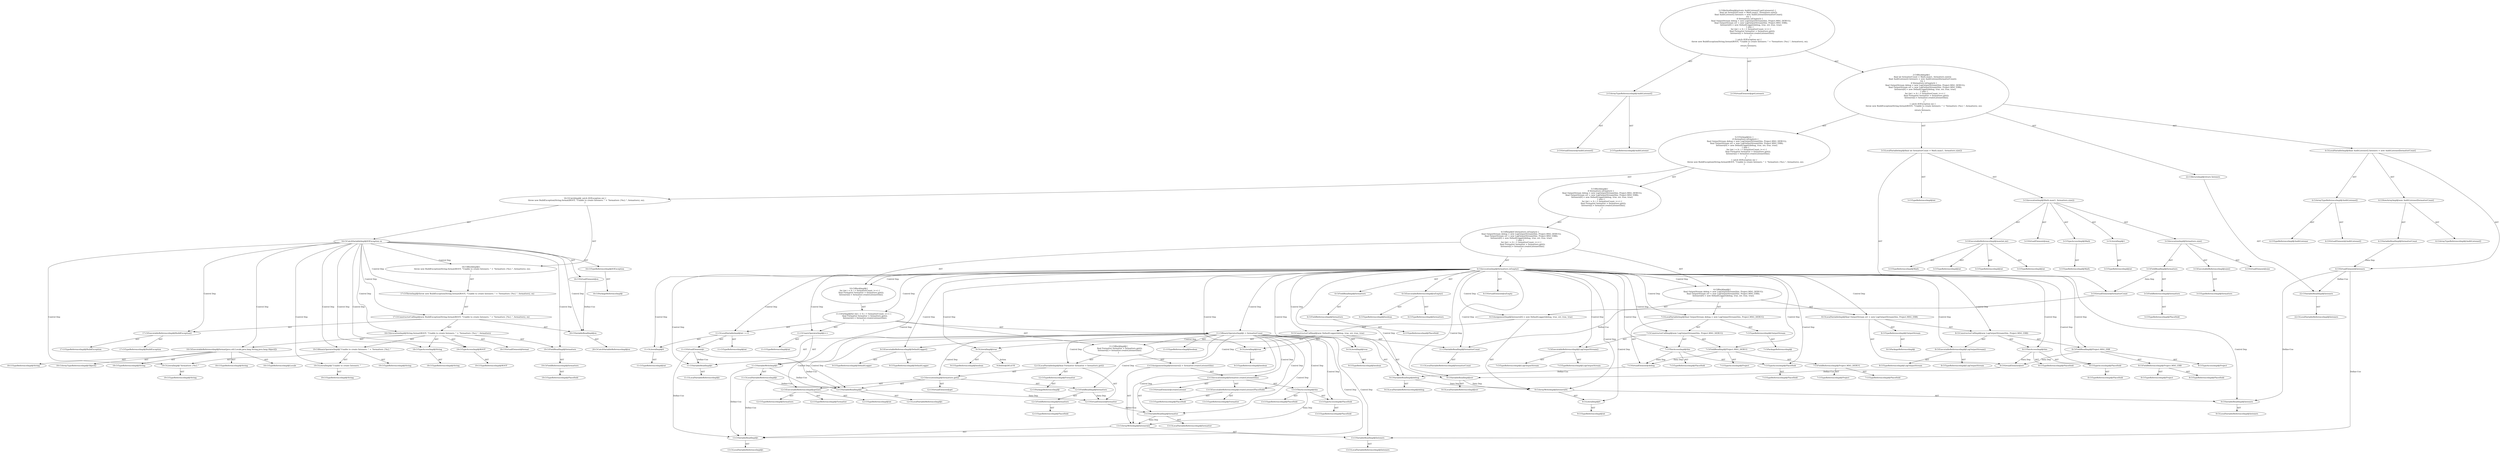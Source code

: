 digraph "getListeners#?" {
0 [label="2:CtVirtualElement@AuditListener[]" shape=ellipse]
1 [label="2:CtArrayTypeReferenceImpl@AuditListener[]" shape=ellipse]
2 [label="2:CtTypeReferenceImpl@AuditListener" shape=ellipse]
3 [label="2:CtVirtualElement@getListeners" shape=ellipse]
4 [label="3:CtTypeReferenceImpl@int" shape=ellipse]
5 [label="3:CtExecutableReferenceImpl@max(int,int)" shape=ellipse]
6 [label="3:CtTypeReferenceImpl@Math" shape=ellipse]
7 [label="3:CtTypeReferenceImpl@int" shape=ellipse]
8 [label="3:CtTypeReferenceImpl@int" shape=ellipse]
9 [label="3:CtTypeReferenceImpl@int" shape=ellipse]
10 [label="3:CtVirtualElement@max" shape=ellipse]
11 [label="3:CtTypeAccessImpl@Math" shape=ellipse]
12 [label="3:CtTypeReferenceImpl@Math" shape=ellipse]
13 [label="3:CtLiteralImpl@1" shape=ellipse]
14 [label="3:CtTypeReferenceImpl@int" shape=ellipse]
15 [label="3:CtExecutableReferenceImpl@size()" shape=ellipse]
16 [label="3:CtTypeReferenceImpl@formatters" shape=ellipse]
17 [label="3:CtVirtualElement@size" shape=ellipse]
18 [label="3:CtFieldReferenceImpl@formatters" shape=ellipse]
19 [label="3:CtTypeReferenceImpl@PlaceHold" shape=ellipse]
20 [label="3:CtFieldReadImpl@formatters" shape=ellipse]
21 [label="3:CtInvocationImpl@formatters.size()" shape=ellipse]
22 [label="3:CtInvocationImpl@Math.max(1, formatters.size())" shape=ellipse]
23 [label="3:CtVirtualElement@formatterCount" shape=ellipse]
24 [label="3:CtLocalVariableImpl@final int formatterCount = Math.max(1, formatters.size())" shape=ellipse]
25 [label="4:CtVirtualElement@AuditListener[]" shape=ellipse]
26 [label="4:CtArrayTypeReferenceImpl@AuditListener[]" shape=ellipse]
27 [label="4:CtTypeReferenceImpl@AuditListener" shape=ellipse]
28 [label="4:CtNewArrayImpl@new AuditListener[formatterCount]" shape=ellipse]
29 [label="4:CtArrayTypeReferenceImpl@AuditListener[]" shape=ellipse]
30 [label="4:CtVariableReadImpl@formatterCount" shape=ellipse]
31 [label="4:CtVirtualElement@listeners" shape=ellipse]
32 [label="4:CtLocalVariableImpl@final AuditListener[] listeners = new AuditListener[formatterCount]" shape=ellipse]
33 [label="6:CtExecutableReferenceImpl@isEmpty()" shape=ellipse]
34 [label="6:CtTypeReferenceImpl@formatters" shape=ellipse]
35 [label="6:CtTypeReferenceImpl@boolean" shape=ellipse]
36 [label="6:CtVirtualElement@isEmpty" shape=ellipse]
37 [label="6:CtFieldReferenceImpl@formatters" shape=ellipse]
38 [label="6:CtTypeReferenceImpl@PlaceHold" shape=ellipse]
39 [label="6:CtFieldReadImpl@formatters" shape=ellipse]
40 [label="6:CtInvocationImpl@formatters.isEmpty()" shape=ellipse]
41 [label="7:CtTypeReferenceImpl@OutputStream" shape=ellipse]
42 [label="7:CtPackageReferenceImpl@" shape=ellipse]
43 [label="7:CtExecutableReferenceImpl@LogOutputStream()" shape=ellipse]
44 [label="7:CtTypeReferenceImpl@LogOutputStream" shape=ellipse]
45 [label="7:CtTypeReferenceImpl@LogOutputStream" shape=ellipse]
46 [label="7:CtTypeAccessImpl@PlaceHold" shape=ellipse]
47 [label="7:CtTypeReferenceImpl@PlaceHold" shape=ellipse]
48 [label="7:CtThisAccessImpl@this" shape=ellipse]
49 [label="7:CtTypeReferenceImpl@PlaceHold" shape=ellipse]
50 [label="7:CtFieldReferenceImpl@Project.MSG_DEBUG" shape=ellipse]
51 [label="7:CtTypeReferenceImpl@Project" shape=ellipse]
52 [label="7:CtTypeReferenceImpl@PlaceHold" shape=ellipse]
53 [label="7:CtFieldReadImpl@Project.MSG_DEBUG" shape=ellipse]
54 [label="7:CtTypeAccessImpl@Project" shape=ellipse]
55 [label="7:CtConstructorCallImpl@new LogOutputStream(this, Project.MSG_DEBUG)" shape=ellipse]
56 [label="7:CtVirtualElement@debug" shape=ellipse]
57 [label="7:CtLocalVariableImpl@final OutputStream debug = new LogOutputStream(this, Project.MSG_DEBUG)" shape=ellipse]
58 [label="8:CtTypeReferenceImpl@OutputStream" shape=ellipse]
59 [label="8:CtPackageReferenceImpl@" shape=ellipse]
60 [label="8:CtExecutableReferenceImpl@LogOutputStream()" shape=ellipse]
61 [label="8:CtTypeReferenceImpl@LogOutputStream" shape=ellipse]
62 [label="8:CtTypeReferenceImpl@LogOutputStream" shape=ellipse]
63 [label="8:CtTypeAccessImpl@PlaceHold" shape=ellipse]
64 [label="8:CtTypeReferenceImpl@PlaceHold" shape=ellipse]
65 [label="8:CtThisAccessImpl@this" shape=ellipse]
66 [label="8:CtTypeReferenceImpl@PlaceHold" shape=ellipse]
67 [label="8:CtFieldReferenceImpl@Project.MSG_ERR" shape=ellipse]
68 [label="8:CtTypeReferenceImpl@Project" shape=ellipse]
69 [label="8:CtTypeReferenceImpl@PlaceHold" shape=ellipse]
70 [label="8:CtFieldReadImpl@Project.MSG_ERR" shape=ellipse]
71 [label="8:CtTypeAccessImpl@Project" shape=ellipse]
72 [label="8:CtConstructorCallImpl@new LogOutputStream(this, Project.MSG_ERR)" shape=ellipse]
73 [label="8:CtVirtualElement@err" shape=ellipse]
74 [label="8:CtLocalVariableImpl@final OutputStream err = new LogOutputStream(this, Project.MSG_ERR)" shape=ellipse]
75 [label="9:CtVariableReadImpl@listeners" shape=ellipse]
76 [label="9:CtLocalVariableReferenceImpl@listeners" shape=ellipse]
77 [label="9:CtLiteralImpl@0" shape=ellipse]
78 [label="9:CtTypeReferenceImpl@int" shape=ellipse]
79 [label="9:CtArrayWriteImpl@listeners[0]" shape=ellipse]
80 [label="9:CtExecutableReferenceImpl@DefaultLogger()" shape=ellipse]
81 [label="9:CtTypeReferenceImpl@DefaultLogger" shape=ellipse]
82 [label="9:CtTypeReferenceImpl@DefaultLogger" shape=ellipse]
83 [label="9:CtVariableReadImpl@debug" shape=ellipse]
84 [label="9:CtLocalVariableReferenceImpl@debug" shape=ellipse]
85 [label="9:CtLiteralImpl@true" shape=ellipse]
86 [label="9:CtTypeReferenceImpl@boolean" shape=ellipse]
87 [label="9:CtVariableReadImpl@err" shape=ellipse]
88 [label="9:CtLocalVariableReferenceImpl@err" shape=ellipse]
89 [label="9:CtLiteralImpl@true" shape=ellipse]
90 [label="9:CtTypeReferenceImpl@boolean" shape=ellipse]
91 [label="9:CtLiteralImpl@true" shape=ellipse]
92 [label="9:CtTypeReferenceImpl@boolean" shape=ellipse]
93 [label="9:CtConstructorCallImpl@new DefaultLogger(debug, true, err, true, true)" shape=ellipse]
94 [label="9:CtAssignmentImpl@listeners[0] = new DefaultLogger(debug, true, err, true, true)" shape=ellipse]
95 [label="6:CtBlockImpl@\{
    final OutputStream debug = new LogOutputStream(this, Project.MSG_DEBUG);
    final OutputStream err = new LogOutputStream(this, Project.MSG_ERR);
    listeners[0] = new DefaultLogger(debug, true, err, true, true);
\}" shape=ellipse]
96 [label="11:CtTypeReferenceImpl@int" shape=ellipse]
97 [label="11:CtLiteralImpl@0" shape=ellipse]
98 [label="11:CtTypeReferenceImpl@int" shape=ellipse]
99 [label="11:CtVirtualElement@i" shape=ellipse]
100 [label="11:CtLocalVariableImpl@int i = 0" shape=ellipse]
101 [label="11:CtVariableReadImpl@i" shape=ellipse]
102 [label="11:CtLocalVariableReferenceImpl@i" shape=ellipse]
103 [label="11:CtVariableReadImpl@formatterCount" shape=ellipse]
104 [label="11:CtLocalVariableReferenceImpl@formatterCount" shape=ellipse]
105 [label="11:CtBinaryOperatorImpl@i < formatterCount" shape=ellipse]
106 [label="11:CtTypeReferenceImpl@boolean" shape=ellipse]
107 [label="11:CtVariableWriteImpl@i" shape=ellipse]
108 [label="11:CtLocalVariableReferenceImpl@i" shape=ellipse]
109 [label="11:CtUnaryOperatorImpl@i++" shape=ellipse]
110 [label="11:CtTypeReferenceImpl@int" shape=ellipse]
111 [label="12:CtTypeReferenceImpl@Formatter" shape=ellipse]
112 [label="12:CtPackageReferenceImpl@" shape=ellipse]
113 [label="12:CtExecutableReferenceImpl@get(int)" shape=ellipse]
114 [label="12:CtTypeReferenceImpl@formatters" shape=ellipse]
115 [label="12:CtTypeReferenceImpl@Formatter" shape=ellipse]
116 [label="12:CtTypeReferenceImpl@int" shape=ellipse]
117 [label="12:CtVirtualElement@get" shape=ellipse]
118 [label="12:CtFieldReferenceImpl@formatters" shape=ellipse]
119 [label="12:CtTypeReferenceImpl@PlaceHold" shape=ellipse]
120 [label="12:CtFieldReadImpl@formatters" shape=ellipse]
121 [label="12:CtVariableReadImpl@i" shape=ellipse]
122 [label="12:CtLocalVariableReferenceImpl@i" shape=ellipse]
123 [label="12:CtInvocationImpl@formatters.get(i)" shape=ellipse]
124 [label="12:CtVirtualElement@formatter" shape=ellipse]
125 [label="12:CtLocalVariableImpl@final Formatter formatter = formatters.get(i)" shape=ellipse]
126 [label="13:CtVariableReadImpl@listeners" shape=ellipse]
127 [label="13:CtLocalVariableReferenceImpl@listeners" shape=ellipse]
128 [label="13:CtVariableReadImpl@i" shape=ellipse]
129 [label="13:CtLocalVariableReferenceImpl@i" shape=ellipse]
130 [label="13:CtArrayWriteImpl@listeners[i]" shape=ellipse]
131 [label="13:CtExecutableReferenceImpl@createListener(PlaceHold)" shape=ellipse]
132 [label="13:CtTypeReferenceImpl@Formatter" shape=ellipse]
133 [label="13:CtTypeReferenceImpl@PlaceHold" shape=ellipse]
134 [label="13:CtVirtualElement@createListener" shape=ellipse]
135 [label="13:CtVariableReadImpl@formatter" shape=ellipse]
136 [label="13:CtLocalVariableReferenceImpl@formatter" shape=ellipse]
137 [label="13:CtTypeAccessImpl@PlaceHold" shape=ellipse]
138 [label="13:CtTypeReferenceImpl@PlaceHold" shape=ellipse]
139 [label="13:CtThisAccessImpl@this" shape=ellipse]
140 [label="13:CtTypeReferenceImpl@PlaceHold" shape=ellipse]
141 [label="13:CtInvocationImpl@formatter.createListener(this)" shape=ellipse]
142 [label="13:CtAssignmentImpl@listeners[i] = formatter.createListener(this)" shape=ellipse]
143 [label="11:CtBlockImpl@\{
    final Formatter formatter = formatters.get(i);
    listeners[i] = formatter.createListener(this);
\}" shape=ellipse]
144 [label="11:CtForImpl@for (int i = 0; i < formatterCount; i++) \{
    final Formatter formatter = formatters.get(i);
    listeners[i] = formatter.createListener(this);
\}" shape=ellipse]
145 [label="10:CtBlockImpl@\{
    for (int i = 0; i < formatterCount; i++) \{
        final Formatter formatter = formatters.get(i);
        listeners[i] = formatter.createListener(this);
    \}
\}" shape=ellipse]
146 [label="6:CtIfImpl@if (formatters.isEmpty()) \{
    final OutputStream debug = new LogOutputStream(this, Project.MSG_DEBUG);
    final OutputStream err = new LogOutputStream(this, Project.MSG_ERR);
    listeners[0] = new DefaultLogger(debug, true, err, true, true);
\} else \{
    for (int i = 0; i < formatterCount; i++) \{
        final Formatter formatter = formatters.get(i);
        listeners[i] = formatter.createListener(this);
    \}
\}" shape=ellipse]
147 [label="5:CtBlockImpl@\{
    if (formatters.isEmpty()) \{
        final OutputStream debug = new LogOutputStream(this, Project.MSG_DEBUG);
        final OutputStream err = new LogOutputStream(this, Project.MSG_ERR);
        listeners[0] = new DefaultLogger(debug, true, err, true, true);
    \} else \{
        for (int i = 0; i < formatterCount; i++) \{
            final Formatter formatter = formatters.get(i);
            listeners[i] = formatter.createListener(this);
        \}
    \}
\}" shape=ellipse]
148 [label="16:CtVirtualElement@ex" shape=ellipse]
149 [label="16:CtTypeReferenceImpl@IOException" shape=ellipse]
150 [label="16:CtPackageReferenceImpl@" shape=ellipse]
151 [label="16:CtCatchVariableImpl@IOException ex" shape=ellipse]
152 [label="17:CtExecutableReferenceImpl@BuildException()" shape=ellipse]
153 [label="17:CtTypeReferenceImpl@BuildException" shape=ellipse]
154 [label="17:CtTypeReferenceImpl@BuildException" shape=ellipse]
155 [label="18:CtExecutableReferenceImpl@format(java.util.Locale,java.lang.String,java.lang.Object[])" shape=ellipse]
156 [label="18:CtTypeReferenceImpl@String" shape=ellipse]
157 [label="18:CtTypeReferenceImpl@String" shape=ellipse]
158 [label="18:CtTypeReferenceImpl@Locale" shape=ellipse]
159 [label="18:CtTypeReferenceImpl@String" shape=ellipse]
160 [label="18:CtArrayTypeReferenceImpl@Object[]" shape=ellipse]
161 [label="18:CtVirtualElement@format" shape=ellipse]
162 [label="18:CtTypeAccessImpl@String" shape=ellipse]
163 [label="18:CtTypeReferenceImpl@String" shape=ellipse]
164 [label="19:CtTypeAccessImpl@ROOT" shape=ellipse]
165 [label="19:CtTypeReferenceImpl@ROOT" shape=ellipse]
166 [label="19:CtLiteralImpl@\"Unable to create listeners: \"" shape=ellipse]
167 [label="19:CtTypeReferenceImpl@String" shape=ellipse]
168 [label="19:CtLiteralImpl@\"formatters \{%s\}.\"" shape=ellipse]
169 [label="19:CtTypeReferenceImpl@String" shape=ellipse]
170 [label="19:CtBinaryOperatorImpl@\"Unable to create listeners: \" + \"formatters \{%s\}.\"" shape=ellipse]
171 [label="19:CtTypeReferenceImpl@String" shape=ellipse]
172 [label="19:CtFieldReferenceImpl@formatters" shape=ellipse]
173 [label="19:CtTypeReferenceImpl@PlaceHold" shape=ellipse]
174 [label="19:CtFieldReadImpl@formatters" shape=ellipse]
175 [label="18:CtInvocationImpl@String.format(ROOT, \"Unable to create listeners: \" + \"formatters \{%s\}.\", formatters)" shape=ellipse]
176 [label="20:CtVariableReadImpl@ex" shape=ellipse]
177 [label="20:CtCatchVariableReferenceImpl@ex" shape=ellipse]
178 [label="17:CtConstructorCallImpl@new BuildException(String.format(ROOT, \"Unable to create listeners: \" + \"formatters \{%s\}.\", formatters), ex)" shape=ellipse]
179 [label="17:CtThrowImpl@throw new BuildException(String.format(ROOT, \"Unable to create listeners: \" + \"formatters \{%s\}.\", formatters), ex)" shape=ellipse]
180 [label="16:CtBlockImpl@\{
    throw new BuildException(String.format(ROOT, \"Unable to create listeners: \" + \"formatters \{%s\}.\", formatters), ex);
\}" shape=ellipse]
181 [label="16:CtCatchImpl@ catch (IOException ex) \{
    throw new BuildException(String.format(ROOT, \"Unable to create listeners: \" + \"formatters \{%s\}.\", formatters), ex);
\}" shape=ellipse]
182 [label="5:CtTryImpl@try \{
    if (formatters.isEmpty()) \{
        final OutputStream debug = new LogOutputStream(this, Project.MSG_DEBUG);
        final OutputStream err = new LogOutputStream(this, Project.MSG_ERR);
        listeners[0] = new DefaultLogger(debug, true, err, true, true);
    \} else \{
        for (int i = 0; i < formatterCount; i++) \{
            final Formatter formatter = formatters.get(i);
            listeners[i] = formatter.createListener(this);
        \}
    \}
\} catch (IOException ex) \{
    throw new BuildException(String.format(ROOT, \"Unable to create listeners: \" + \"formatters \{%s\}.\", formatters), ex);
\}" shape=ellipse]
183 [label="22:CtVariableReadImpl@listeners" shape=ellipse]
184 [label="22:CtLocalVariableReferenceImpl@listeners" shape=ellipse]
185 [label="22:CtReturnImpl@return listeners" shape=ellipse]
186 [label="2:CtBlockImpl@\{
    final int formatterCount = Math.max(1, formatters.size());
    final AuditListener[] listeners = new AuditListener[formatterCount];
    try \{
        if (formatters.isEmpty()) \{
            final OutputStream debug = new LogOutputStream(this, Project.MSG_DEBUG);
            final OutputStream err = new LogOutputStream(this, Project.MSG_ERR);
            listeners[0] = new DefaultLogger(debug, true, err, true, true);
        \} else \{
            for (int i = 0; i < formatterCount; i++) \{
                final Formatter formatter = formatters.get(i);
                listeners[i] = formatter.createListener(this);
            \}
        \}
    \} catch (IOException ex) \{
        throw new BuildException(String.format(ROOT, \"Unable to create listeners: \" + \"formatters \{%s\}.\", formatters), ex);
    \}
    return listeners;
\}" shape=ellipse]
187 [label="2:CtMethodImpl@private AuditListener[] getListeners() \{
    final int formatterCount = Math.max(1, formatters.size());
    final AuditListener[] listeners = new AuditListener[formatterCount];
    try \{
        if (formatters.isEmpty()) \{
            final OutputStream debug = new LogOutputStream(this, Project.MSG_DEBUG);
            final OutputStream err = new LogOutputStream(this, Project.MSG_ERR);
            listeners[0] = new DefaultLogger(debug, true, err, true, true);
        \} else \{
            for (int i = 0; i < formatterCount; i++) \{
                final Formatter formatter = formatters.get(i);
                listeners[i] = formatter.createListener(this);
            \}
        \}
    \} catch (IOException ex) \{
        throw new BuildException(String.format(ROOT, \"Unable to create listeners: \" + \"formatters \{%s\}.\", formatters), ex);
    \}
    return listeners;
\}" shape=ellipse]
188 [label="9:Delete@DELETE" shape=ellipse]
1 -> 0 [label="AST"];
1 -> 2 [label="AST"];
5 -> 6 [label="AST"];
5 -> 7 [label="AST"];
5 -> 8 [label="AST"];
5 -> 9 [label="AST"];
11 -> 12 [label="AST"];
13 -> 14 [label="AST"];
15 -> 16 [label="AST"];
18 -> 19 [label="AST"];
20 -> 18 [label="AST"];
20 -> 23 [label="Data Dep"];
21 -> 17 [label="AST"];
21 -> 20 [label="AST"];
21 -> 15 [label="AST"];
22 -> 10 [label="AST"];
22 -> 11 [label="AST"];
22 -> 5 [label="AST"];
22 -> 13 [label="AST"];
22 -> 21 [label="AST"];
23 -> 103 [label="Define-Use"];
24 -> 23 [label="AST"];
24 -> 4 [label="AST"];
24 -> 22 [label="AST"];
26 -> 25 [label="AST"];
26 -> 27 [label="AST"];
28 -> 29 [label="AST"];
28 -> 30 [label="AST"];
30 -> 31 [label="Data Dep"];
31 -> 75 [label="Define-Use"];
31 -> 126 [label="Define-Use"];
31 -> 183 [label="Define-Use"];
32 -> 31 [label="AST"];
32 -> 26 [label="AST"];
32 -> 28 [label="AST"];
33 -> 34 [label="AST"];
33 -> 35 [label="AST"];
37 -> 38 [label="AST"];
39 -> 37 [label="AST"];
40 -> 36 [label="AST"];
40 -> 39 [label="AST"];
40 -> 33 [label="AST"];
40 -> 95 [label="Control Dep"];
40 -> 57 [label="Control Dep"];
40 -> 55 [label="Control Dep"];
40 -> 43 [label="Control Dep"];
40 -> 48 [label="Control Dep"];
40 -> 46 [label="Control Dep"];
40 -> 53 [label="Control Dep"];
40 -> 74 [label="Control Dep"];
40 -> 72 [label="Control Dep"];
40 -> 60 [label="Control Dep"];
40 -> 65 [label="Control Dep"];
40 -> 63 [label="Control Dep"];
40 -> 70 [label="Control Dep"];
40 -> 94 [label="Control Dep"];
40 -> 79 [label="Control Dep"];
40 -> 75 [label="Control Dep"];
40 -> 77 [label="Control Dep"];
40 -> 93 [label="Control Dep"];
40 -> 80 [label="Control Dep"];
40 -> 83 [label="Control Dep"];
40 -> 85 [label="Control Dep"];
40 -> 87 [label="Control Dep"];
40 -> 89 [label="Control Dep"];
40 -> 91 [label="Control Dep"];
40 -> 145 [label="Control Dep"];
40 -> 144 [label="Control Dep"];
40 -> 100 [label="Control Dep"];
40 -> 97 [label="Control Dep"];
40 -> 105 [label="Control Dep"];
40 -> 101 [label="Control Dep"];
40 -> 103 [label="Control Dep"];
40 -> 109 [label="Control Dep"];
40 -> 107 [label="Control Dep"];
41 -> 42 [label="AST"];
43 -> 44 [label="AST"];
43 -> 45 [label="AST"];
46 -> 47 [label="AST"];
48 -> 49 [label="AST"];
48 -> 46 [label="AST"];
48 -> 56 [label="Data Dep"];
50 -> 51 [label="AST"];
50 -> 52 [label="AST"];
53 -> 54 [label="AST"];
53 -> 50 [label="AST"];
53 -> 56 [label="Data Dep"];
55 -> 43 [label="AST"];
55 -> 48 [label="AST"];
55 -> 53 [label="AST"];
56 -> 83 [label="Define-Use"];
57 -> 56 [label="AST"];
57 -> 41 [label="AST"];
57 -> 55 [label="AST"];
58 -> 59 [label="AST"];
60 -> 61 [label="AST"];
60 -> 62 [label="AST"];
63 -> 64 [label="AST"];
65 -> 66 [label="AST"];
65 -> 63 [label="AST"];
65 -> 73 [label="Data Dep"];
67 -> 68 [label="AST"];
67 -> 69 [label="AST"];
70 -> 71 [label="AST"];
70 -> 67 [label="AST"];
70 -> 73 [label="Data Dep"];
72 -> 60 [label="AST"];
72 -> 65 [label="AST"];
72 -> 70 [label="AST"];
73 -> 87 [label="Define-Use"];
74 -> 73 [label="AST"];
74 -> 58 [label="AST"];
74 -> 72 [label="AST"];
75 -> 76 [label="AST"];
77 -> 78 [label="AST"];
79 -> 75 [label="AST"];
79 -> 77 [label="AST"];
80 -> 81 [label="AST"];
80 -> 82 [label="AST"];
83 -> 84 [label="AST"];
83 -> 79 [label="Data Dep"];
85 -> 86 [label="AST"];
87 -> 88 [label="AST"];
87 -> 79 [label="Data Dep"];
89 -> 90 [label="AST"];
91 -> 92 [label="AST"];
91 -> 188 [label="Action"];
93 -> 80 [label="AST"];
93 -> 83 [label="AST"];
93 -> 85 [label="AST"];
93 -> 87 [label="AST"];
93 -> 89 [label="AST"];
93 -> 91 [label="AST"];
94 -> 79 [label="AST"];
94 -> 93 [label="AST"];
95 -> 57 [label="AST"];
95 -> 74 [label="AST"];
95 -> 94 [label="AST"];
97 -> 98 [label="AST"];
99 -> 101 [label="Define-Use"];
99 -> 121 [label="Define-Use"];
99 -> 128 [label="Define-Use"];
100 -> 99 [label="AST"];
100 -> 96 [label="AST"];
100 -> 97 [label="AST"];
101 -> 102 [label="AST"];
103 -> 104 [label="AST"];
105 -> 106 [label="AST"];
105 -> 101 [label="AST"];
105 -> 103 [label="AST"];
105 -> 143 [label="Control Dep"];
105 -> 125 [label="Control Dep"];
105 -> 123 [label="Control Dep"];
105 -> 113 [label="Control Dep"];
105 -> 120 [label="Control Dep"];
105 -> 121 [label="Control Dep"];
105 -> 142 [label="Control Dep"];
105 -> 130 [label="Control Dep"];
105 -> 126 [label="Control Dep"];
105 -> 128 [label="Control Dep"];
105 -> 141 [label="Control Dep"];
105 -> 131 [label="Control Dep"];
105 -> 135 [label="Control Dep"];
105 -> 139 [label="Control Dep"];
105 -> 137 [label="Control Dep"];
107 -> 108 [label="AST"];
107 -> 121 [label="Define-Use"];
107 -> 128 [label="Define-Use"];
108 -> 121 [label="Define-Use"];
108 -> 128 [label="Define-Use"];
109 -> 110 [label="AST"];
109 -> 107 [label="AST"];
111 -> 112 [label="AST"];
113 -> 114 [label="AST"];
113 -> 115 [label="AST"];
113 -> 116 [label="AST"];
118 -> 119 [label="AST"];
120 -> 118 [label="AST"];
120 -> 124 [label="Data Dep"];
121 -> 122 [label="AST"];
121 -> 124 [label="Data Dep"];
123 -> 117 [label="AST"];
123 -> 120 [label="AST"];
123 -> 113 [label="AST"];
123 -> 121 [label="AST"];
124 -> 135 [label="Define-Use"];
125 -> 124 [label="AST"];
125 -> 111 [label="AST"];
125 -> 123 [label="AST"];
126 -> 127 [label="AST"];
128 -> 129 [label="AST"];
130 -> 126 [label="AST"];
130 -> 128 [label="AST"];
131 -> 132 [label="AST"];
131 -> 133 [label="AST"];
135 -> 136 [label="AST"];
135 -> 130 [label="Data Dep"];
137 -> 138 [label="AST"];
139 -> 140 [label="AST"];
139 -> 137 [label="AST"];
139 -> 130 [label="Data Dep"];
141 -> 134 [label="AST"];
141 -> 135 [label="AST"];
141 -> 131 [label="AST"];
141 -> 139 [label="AST"];
142 -> 130 [label="AST"];
142 -> 141 [label="AST"];
143 -> 125 [label="AST"];
143 -> 142 [label="AST"];
144 -> 100 [label="AST"];
144 -> 105 [label="AST"];
144 -> 109 [label="AST"];
144 -> 143 [label="AST"];
145 -> 144 [label="AST"];
146 -> 40 [label="AST"];
146 -> 95 [label="AST"];
146 -> 145 [label="AST"];
147 -> 146 [label="AST"];
148 -> 176 [label="Define-Use"];
149 -> 150 [label="AST"];
151 -> 148 [label="AST"];
151 -> 149 [label="AST"];
151 -> 180 [label="Control Dep"];
151 -> 179 [label="Control Dep"];
151 -> 178 [label="Control Dep"];
151 -> 152 [label="Control Dep"];
151 -> 175 [label="Control Dep"];
151 -> 155 [label="Control Dep"];
151 -> 162 [label="Control Dep"];
151 -> 164 [label="Control Dep"];
151 -> 170 [label="Control Dep"];
151 -> 166 [label="Control Dep"];
151 -> 168 [label="Control Dep"];
151 -> 174 [label="Control Dep"];
151 -> 176 [label="Control Dep"];
152 -> 153 [label="AST"];
152 -> 154 [label="AST"];
155 -> 156 [label="AST"];
155 -> 157 [label="AST"];
155 -> 158 [label="AST"];
155 -> 159 [label="AST"];
155 -> 160 [label="AST"];
162 -> 163 [label="AST"];
164 -> 165 [label="AST"];
166 -> 167 [label="AST"];
168 -> 169 [label="AST"];
170 -> 171 [label="AST"];
170 -> 166 [label="AST"];
170 -> 168 [label="AST"];
172 -> 173 [label="AST"];
174 -> 172 [label="AST"];
175 -> 161 [label="AST"];
175 -> 162 [label="AST"];
175 -> 155 [label="AST"];
175 -> 164 [label="AST"];
175 -> 170 [label="AST"];
175 -> 174 [label="AST"];
176 -> 177 [label="AST"];
178 -> 152 [label="AST"];
178 -> 175 [label="AST"];
178 -> 176 [label="AST"];
179 -> 178 [label="AST"];
180 -> 179 [label="AST"];
181 -> 151 [label="AST"];
181 -> 180 [label="AST"];
182 -> 147 [label="AST"];
182 -> 181 [label="AST"];
183 -> 184 [label="AST"];
185 -> 183 [label="AST"];
186 -> 24 [label="AST"];
186 -> 32 [label="AST"];
186 -> 182 [label="AST"];
186 -> 185 [label="AST"];
187 -> 3 [label="AST"];
187 -> 1 [label="AST"];
187 -> 186 [label="AST"];
}